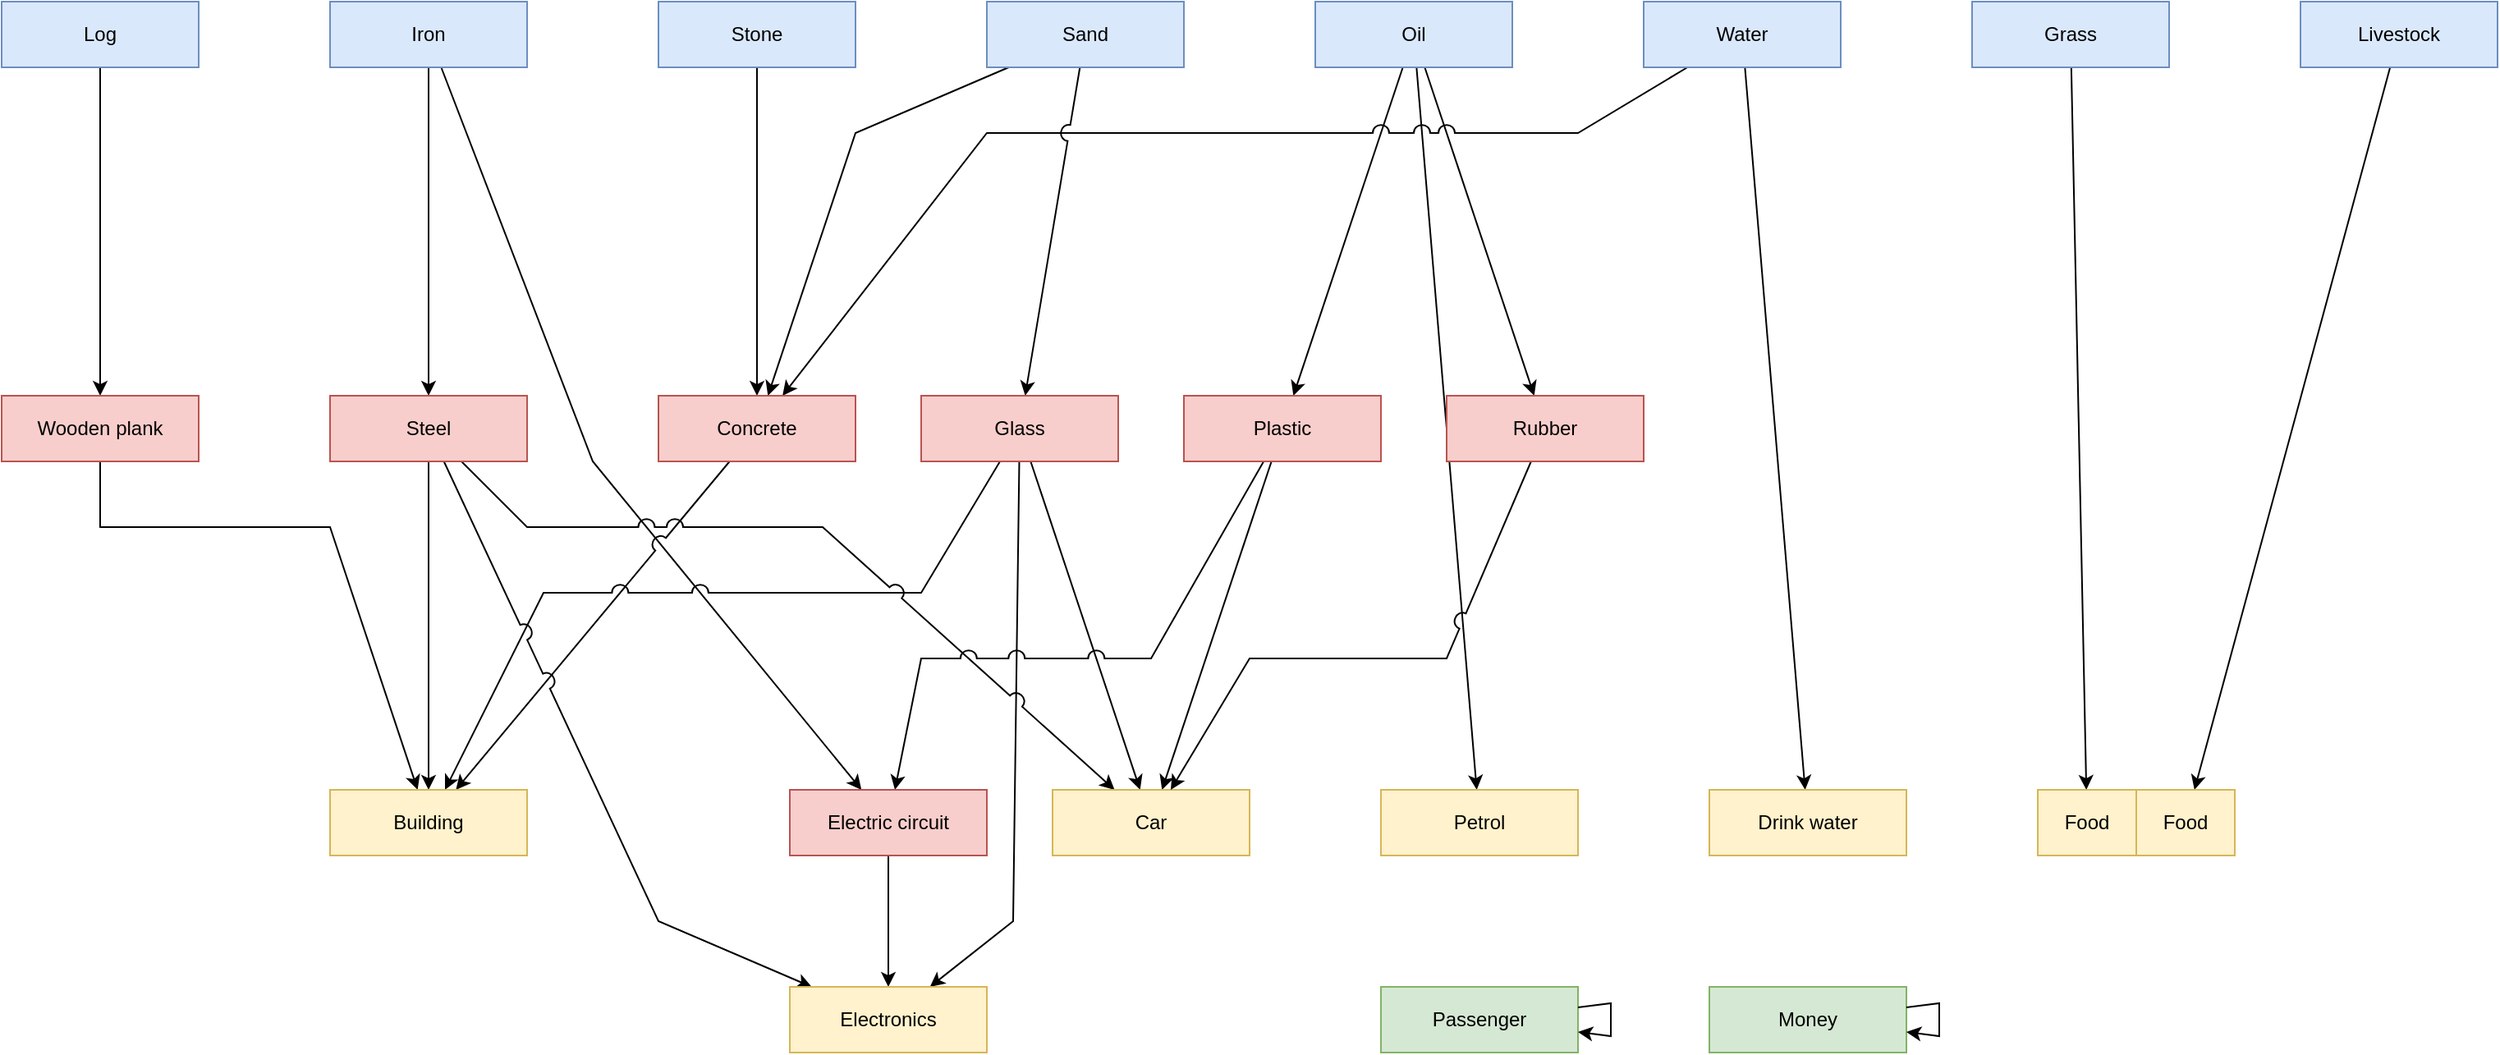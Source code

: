 <mxfile version="10.9.4" type="device"><diagram id="-HIejryvonHNUyVPfWuo" name="Page-1"><mxGraphModel dx="2826" dy="1264" grid="1" gridSize="10" guides="1" tooltips="1" connect="1" arrows="1" fold="1" page="0" pageScale="1" pageWidth="850" pageHeight="1100" math="0" shadow="0"><root><mxCell id="0"/><mxCell id="1" parent="0"/><mxCell id="nUF9AP1rCE_noLzsXdYI-16" style="edgeStyle=none;rounded=0;orthogonalLoop=1;jettySize=auto;html=1;jumpSize=10;" edge="1" parent="1" source="nUF9AP1rCE_noLzsXdYI-1" target="nUF9AP1rCE_noLzsXdYI-15"><mxGeometry relative="1" as="geometry"/></mxCell><mxCell id="nUF9AP1rCE_noLzsXdYI-1" value="Log" style="rounded=0;whiteSpace=wrap;html=1;fillColor=#dae8fc;strokeColor=#6c8ebf;" vertex="1" parent="1"><mxGeometry x="-280" y="280" width="120" height="40" as="geometry"/></mxCell><mxCell id="nUF9AP1rCE_noLzsXdYI-32" style="edgeStyle=none;rounded=0;jumpStyle=arc;jumpSize=10;orthogonalLoop=1;jettySize=auto;html=1;" edge="1" parent="1" source="nUF9AP1rCE_noLzsXdYI-2" target="nUF9AP1rCE_noLzsXdYI-31"><mxGeometry relative="1" as="geometry"/></mxCell><mxCell id="nUF9AP1rCE_noLzsXdYI-49" style="edgeStyle=none;rounded=0;jumpStyle=arc;jumpSize=10;orthogonalLoop=1;jettySize=auto;html=1;" edge="1" parent="1" source="nUF9AP1rCE_noLzsXdYI-2" target="nUF9AP1rCE_noLzsXdYI-41"><mxGeometry relative="1" as="geometry"><Array as="points"><mxPoint x="80" y="560"/></Array></mxGeometry></mxCell><mxCell id="nUF9AP1rCE_noLzsXdYI-2" value="Iron" style="rounded=0;whiteSpace=wrap;html=1;fillColor=#dae8fc;strokeColor=#6c8ebf;" vertex="1" parent="1"><mxGeometry x="-80" y="280" width="120" height="40" as="geometry"/></mxCell><mxCell id="nUF9AP1rCE_noLzsXdYI-25" style="edgeStyle=none;rounded=0;orthogonalLoop=1;jettySize=auto;html=1;jumpSize=10;" edge="1" parent="1" source="nUF9AP1rCE_noLzsXdYI-3" target="nUF9AP1rCE_noLzsXdYI-24"><mxGeometry relative="1" as="geometry"/></mxCell><mxCell id="nUF9AP1rCE_noLzsXdYI-3" value="Stone" style="rounded=0;whiteSpace=wrap;html=1;fillColor=#dae8fc;strokeColor=#6c8ebf;" vertex="1" parent="1"><mxGeometry x="120" y="280" width="120" height="40" as="geometry"/></mxCell><mxCell id="nUF9AP1rCE_noLzsXdYI-35" style="edgeStyle=none;rounded=0;jumpStyle=arc;jumpSize=10;orthogonalLoop=1;jettySize=auto;html=1;" edge="1" parent="1" source="nUF9AP1rCE_noLzsXdYI-4" target="nUF9AP1rCE_noLzsXdYI-33"><mxGeometry relative="1" as="geometry"><Array as="points"/></mxGeometry></mxCell><mxCell id="nUF9AP1rCE_noLzsXdYI-36" style="edgeStyle=none;rounded=0;jumpStyle=arc;jumpSize=10;orthogonalLoop=1;jettySize=auto;html=1;" edge="1" parent="1" source="nUF9AP1rCE_noLzsXdYI-4" target="nUF9AP1rCE_noLzsXdYI-34"><mxGeometry relative="1" as="geometry"><Array as="points"/></mxGeometry></mxCell><mxCell id="nUF9AP1rCE_noLzsXdYI-56" style="edgeStyle=none;rounded=0;jumpStyle=arc;jumpSize=10;orthogonalLoop=1;jettySize=auto;html=1;" edge="1" parent="1" source="nUF9AP1rCE_noLzsXdYI-4" target="nUF9AP1rCE_noLzsXdYI-54"><mxGeometry relative="1" as="geometry"/></mxCell><mxCell id="nUF9AP1rCE_noLzsXdYI-4" value="Oil" style="rounded=0;whiteSpace=wrap;html=1;fillColor=#dae8fc;strokeColor=#6c8ebf;" vertex="1" parent="1"><mxGeometry x="520" y="280" width="120" height="40" as="geometry"/></mxCell><mxCell id="nUF9AP1rCE_noLzsXdYI-20" style="edgeStyle=none;rounded=0;orthogonalLoop=1;jettySize=auto;html=1;jumpSize=10;" edge="1" parent="1" source="nUF9AP1rCE_noLzsXdYI-5" target="nUF9AP1rCE_noLzsXdYI-19"><mxGeometry relative="1" as="geometry"><Array as="points"/></mxGeometry></mxCell><mxCell id="nUF9AP1rCE_noLzsXdYI-26" style="edgeStyle=none;rounded=0;orthogonalLoop=1;jettySize=auto;html=1;jumpStyle=arc;jumpSize=10;" edge="1" parent="1" source="nUF9AP1rCE_noLzsXdYI-5" target="nUF9AP1rCE_noLzsXdYI-24"><mxGeometry relative="1" as="geometry"><Array as="points"><mxPoint x="680" y="360"/><mxPoint x="320" y="360"/></Array></mxGeometry></mxCell><mxCell id="nUF9AP1rCE_noLzsXdYI-5" value="Water" style="rounded=0;whiteSpace=wrap;html=1;fillColor=#dae8fc;strokeColor=#6c8ebf;" vertex="1" parent="1"><mxGeometry x="720" y="280" width="120" height="40" as="geometry"/></mxCell><mxCell id="nUF9AP1rCE_noLzsXdYI-27" style="edgeStyle=none;rounded=0;orthogonalLoop=1;jettySize=auto;html=1;jumpStyle=arc;jumpSize=10;" edge="1" parent="1" source="nUF9AP1rCE_noLzsXdYI-6" target="nUF9AP1rCE_noLzsXdYI-24"><mxGeometry relative="1" as="geometry"><Array as="points"><mxPoint x="240" y="360"/></Array></mxGeometry></mxCell><mxCell id="nUF9AP1rCE_noLzsXdYI-30" style="edgeStyle=none;rounded=0;orthogonalLoop=1;jettySize=auto;html=1;jumpSize=10;jumpStyle=arc;" edge="1" parent="1" source="nUF9AP1rCE_noLzsXdYI-6" target="nUF9AP1rCE_noLzsXdYI-28"><mxGeometry relative="1" as="geometry"/></mxCell><mxCell id="nUF9AP1rCE_noLzsXdYI-6" value="Sand" style="rounded=0;whiteSpace=wrap;html=1;fillColor=#dae8fc;strokeColor=#6c8ebf;" vertex="1" parent="1"><mxGeometry x="320" y="280" width="120" height="40" as="geometry"/></mxCell><mxCell id="nUF9AP1rCE_noLzsXdYI-17" style="edgeStyle=none;rounded=0;orthogonalLoop=1;jettySize=auto;html=1;jumpSize=10;" edge="1" parent="1" source="nUF9AP1rCE_noLzsXdYI-7" target="nUF9AP1rCE_noLzsXdYI-9"><mxGeometry relative="1" as="geometry"/></mxCell><mxCell id="nUF9AP1rCE_noLzsXdYI-7" value="Grass" style="rounded=0;whiteSpace=wrap;html=1;fillColor=#dae8fc;strokeColor=#6c8ebf;" vertex="1" parent="1"><mxGeometry x="920" y="280" width="120" height="40" as="geometry"/></mxCell><mxCell id="nUF9AP1rCE_noLzsXdYI-18" style="edgeStyle=none;rounded=0;orthogonalLoop=1;jettySize=auto;html=1;jumpSize=10;" edge="1" parent="1" source="nUF9AP1rCE_noLzsXdYI-8" target="nUF9AP1rCE_noLzsXdYI-12"><mxGeometry relative="1" as="geometry"/></mxCell><mxCell id="nUF9AP1rCE_noLzsXdYI-8" value="Livestock" style="rounded=0;whiteSpace=wrap;html=1;fillColor=#dae8fc;strokeColor=#6c8ebf;" vertex="1" parent="1"><mxGeometry x="1120" y="280" width="120" height="40" as="geometry"/></mxCell><mxCell id="nUF9AP1rCE_noLzsXdYI-9" value="Food" style="rounded=0;whiteSpace=wrap;html=1;fillColor=#fff2cc;strokeColor=#d6b656;" vertex="1" parent="1"><mxGeometry x="960" y="760" width="60" height="40" as="geometry"/></mxCell><mxCell id="nUF9AP1rCE_noLzsXdYI-12" value="Food" style="rounded=0;whiteSpace=wrap;html=1;fillColor=#fff2cc;strokeColor=#d6b656;" vertex="1" parent="1"><mxGeometry x="1020" y="760" width="60" height="40" as="geometry"/></mxCell><mxCell id="nUF9AP1rCE_noLzsXdYI-40" style="edgeStyle=none;rounded=0;jumpStyle=arc;jumpSize=10;orthogonalLoop=1;jettySize=auto;html=1;" edge="1" parent="1" source="nUF9AP1rCE_noLzsXdYI-15" target="nUF9AP1rCE_noLzsXdYI-37"><mxGeometry relative="1" as="geometry"><Array as="points"><mxPoint x="-220" y="600"/><mxPoint x="-80" y="600"/></Array></mxGeometry></mxCell><mxCell id="nUF9AP1rCE_noLzsXdYI-15" value="Wooden plank" style="rounded=0;whiteSpace=wrap;html=1;fillColor=#f8cecc;strokeColor=#b85450;" vertex="1" parent="1"><mxGeometry x="-280" y="520" width="120" height="40" as="geometry"/></mxCell><mxCell id="nUF9AP1rCE_noLzsXdYI-19" value="Drink water" style="rounded=0;whiteSpace=wrap;html=1;fillColor=#fff2cc;strokeColor=#d6b656;" vertex="1" parent="1"><mxGeometry x="760" y="760" width="120" height="40" as="geometry"/></mxCell><mxCell id="nUF9AP1rCE_noLzsXdYI-22" value="Passenger" style="rounded=0;whiteSpace=wrap;html=1;fillColor=#d5e8d4;strokeColor=#82b366;" vertex="1" parent="1"><mxGeometry x="560" y="880" width="120" height="40" as="geometry"/></mxCell><mxCell id="nUF9AP1rCE_noLzsXdYI-23" value="Money" style="rounded=0;whiteSpace=wrap;html=1;fillColor=#d5e8d4;strokeColor=#82b366;" vertex="1" parent="1"><mxGeometry x="760" y="880" width="120" height="40" as="geometry"/></mxCell><mxCell id="nUF9AP1rCE_noLzsXdYI-44" style="edgeStyle=none;rounded=0;jumpStyle=arc;jumpSize=10;orthogonalLoop=1;jettySize=auto;html=1;" edge="1" parent="1" source="nUF9AP1rCE_noLzsXdYI-24" target="nUF9AP1rCE_noLzsXdYI-37"><mxGeometry relative="1" as="geometry"/></mxCell><mxCell id="nUF9AP1rCE_noLzsXdYI-24" value="Concrete" style="rounded=0;whiteSpace=wrap;html=1;fillColor=#f8cecc;strokeColor=#b85450;" vertex="1" parent="1"><mxGeometry x="120" y="520" width="120" height="40" as="geometry"/></mxCell><mxCell id="nUF9AP1rCE_noLzsXdYI-39" style="edgeStyle=none;rounded=0;jumpStyle=arc;jumpSize=10;orthogonalLoop=1;jettySize=auto;html=1;" edge="1" parent="1" source="nUF9AP1rCE_noLzsXdYI-28" target="nUF9AP1rCE_noLzsXdYI-37"><mxGeometry relative="1" as="geometry"><Array as="points"><mxPoint x="280" y="640"/><mxPoint x="50" y="640"/></Array></mxGeometry></mxCell><mxCell id="nUF9AP1rCE_noLzsXdYI-52" style="edgeStyle=none;rounded=0;jumpStyle=arc;jumpSize=10;orthogonalLoop=1;jettySize=auto;html=1;" edge="1" parent="1" source="nUF9AP1rCE_noLzsXdYI-28" target="nUF9AP1rCE_noLzsXdYI-50"><mxGeometry relative="1" as="geometry"/></mxCell><mxCell id="nUF9AP1rCE_noLzsXdYI-57" style="edgeStyle=none;rounded=0;jumpStyle=arc;jumpSize=10;orthogonalLoop=1;jettySize=auto;html=1;" edge="1" parent="1" source="nUF9AP1rCE_noLzsXdYI-28" target="nUF9AP1rCE_noLzsXdYI-46"><mxGeometry relative="1" as="geometry"><Array as="points"><mxPoint x="336" y="840"/></Array></mxGeometry></mxCell><mxCell id="nUF9AP1rCE_noLzsXdYI-28" value="Glass" style="rounded=0;whiteSpace=wrap;html=1;fillColor=#f8cecc;strokeColor=#b85450;" vertex="1" parent="1"><mxGeometry x="280" y="520" width="120" height="40" as="geometry"/></mxCell><mxCell id="nUF9AP1rCE_noLzsXdYI-38" style="edgeStyle=none;rounded=0;jumpStyle=arc;jumpSize=10;orthogonalLoop=1;jettySize=auto;html=1;" edge="1" parent="1" source="nUF9AP1rCE_noLzsXdYI-31" target="nUF9AP1rCE_noLzsXdYI-37"><mxGeometry relative="1" as="geometry"/></mxCell><mxCell id="nUF9AP1rCE_noLzsXdYI-48" style="edgeStyle=none;rounded=0;jumpStyle=arc;jumpSize=10;orthogonalLoop=1;jettySize=auto;html=1;" edge="1" parent="1" source="nUF9AP1rCE_noLzsXdYI-31" target="nUF9AP1rCE_noLzsXdYI-46"><mxGeometry relative="1" as="geometry"><Array as="points"><mxPoint x="120" y="840"/></Array></mxGeometry></mxCell><mxCell id="nUF9AP1rCE_noLzsXdYI-51" style="edgeStyle=none;rounded=0;jumpStyle=arc;jumpSize=10;orthogonalLoop=1;jettySize=auto;html=1;" edge="1" parent="1" source="nUF9AP1rCE_noLzsXdYI-31" target="nUF9AP1rCE_noLzsXdYI-50"><mxGeometry relative="1" as="geometry"><Array as="points"><mxPoint x="40" y="600"/><mxPoint x="220" y="600"/></Array></mxGeometry></mxCell><mxCell id="nUF9AP1rCE_noLzsXdYI-31" value="Steel" style="rounded=0;whiteSpace=wrap;html=1;fillColor=#f8cecc;strokeColor=#b85450;" vertex="1" parent="1"><mxGeometry x="-80" y="520" width="120" height="40" as="geometry"/></mxCell><mxCell id="nUF9AP1rCE_noLzsXdYI-42" style="edgeStyle=none;rounded=0;jumpStyle=arc;jumpSize=10;orthogonalLoop=1;jettySize=auto;html=1;" edge="1" parent="1" source="nUF9AP1rCE_noLzsXdYI-33" target="nUF9AP1rCE_noLzsXdYI-41"><mxGeometry relative="1" as="geometry"><Array as="points"><mxPoint x="420" y="680"/><mxPoint x="280" y="680"/></Array></mxGeometry></mxCell><mxCell id="nUF9AP1rCE_noLzsXdYI-53" style="edgeStyle=none;rounded=0;jumpStyle=arc;jumpSize=10;orthogonalLoop=1;jettySize=auto;html=1;" edge="1" parent="1" source="nUF9AP1rCE_noLzsXdYI-33" target="nUF9AP1rCE_noLzsXdYI-50"><mxGeometry relative="1" as="geometry"/></mxCell><mxCell id="nUF9AP1rCE_noLzsXdYI-33" value="Plastic" style="rounded=0;whiteSpace=wrap;html=1;fillColor=#f8cecc;strokeColor=#b85450;" vertex="1" parent="1"><mxGeometry x="440" y="520" width="120" height="40" as="geometry"/></mxCell><mxCell id="nUF9AP1rCE_noLzsXdYI-34" value="Petrol" style="rounded=0;whiteSpace=wrap;html=1;fillColor=#fff2cc;strokeColor=#d6b656;" vertex="1" parent="1"><mxGeometry x="560" y="760" width="120" height="40" as="geometry"/></mxCell><mxCell id="nUF9AP1rCE_noLzsXdYI-37" value="Building" style="rounded=0;whiteSpace=wrap;html=1;fillColor=#fff2cc;strokeColor=#d6b656;" vertex="1" parent="1"><mxGeometry x="-80" y="760" width="120" height="40" as="geometry"/></mxCell><mxCell id="nUF9AP1rCE_noLzsXdYI-47" style="edgeStyle=none;rounded=0;jumpStyle=arc;jumpSize=10;orthogonalLoop=1;jettySize=auto;html=1;" edge="1" parent="1" source="nUF9AP1rCE_noLzsXdYI-41" target="nUF9AP1rCE_noLzsXdYI-46"><mxGeometry relative="1" as="geometry"/></mxCell><mxCell id="nUF9AP1rCE_noLzsXdYI-41" value="Electric circuit" style="rounded=0;whiteSpace=wrap;html=1;fillColor=#f8cecc;strokeColor=#b85450;" vertex="1" parent="1"><mxGeometry x="200" y="760" width="120" height="40" as="geometry"/></mxCell><mxCell id="nUF9AP1rCE_noLzsXdYI-46" value="Electronics" style="rounded=0;whiteSpace=wrap;html=1;fillColor=#fff2cc;strokeColor=#d6b656;" vertex="1" parent="1"><mxGeometry x="200" y="880" width="120" height="40" as="geometry"/></mxCell><mxCell id="nUF9AP1rCE_noLzsXdYI-50" value="Car" style="rounded=0;whiteSpace=wrap;html=1;fillColor=#fff2cc;strokeColor=#d6b656;" vertex="1" parent="1"><mxGeometry x="360" y="760" width="120" height="40" as="geometry"/></mxCell><mxCell id="nUF9AP1rCE_noLzsXdYI-55" style="edgeStyle=none;rounded=0;jumpStyle=arc;jumpSize=10;orthogonalLoop=1;jettySize=auto;html=1;" edge="1" parent="1" source="nUF9AP1rCE_noLzsXdYI-54" target="nUF9AP1rCE_noLzsXdYI-50"><mxGeometry relative="1" as="geometry"><Array as="points"><mxPoint x="600" y="680"/><mxPoint x="480" y="680"/></Array></mxGeometry></mxCell><mxCell id="nUF9AP1rCE_noLzsXdYI-54" value="Rubber" style="rounded=0;whiteSpace=wrap;html=1;fillColor=#f8cecc;strokeColor=#b85450;" vertex="1" parent="1"><mxGeometry x="600" y="520" width="120" height="40" as="geometry"/></mxCell><mxCell id="nUF9AP1rCE_noLzsXdYI-58" style="edgeStyle=none;rounded=0;jumpStyle=arc;jumpSize=10;orthogonalLoop=1;jettySize=auto;html=1;" edge="1" parent="1" source="nUF9AP1rCE_noLzsXdYI-22" target="nUF9AP1rCE_noLzsXdYI-22"><mxGeometry relative="1" as="geometry"/></mxCell><mxCell id="nUF9AP1rCE_noLzsXdYI-59" style="edgeStyle=none;rounded=0;jumpStyle=arc;jumpSize=10;orthogonalLoop=1;jettySize=auto;html=1;" edge="1" parent="1" source="nUF9AP1rCE_noLzsXdYI-23" target="nUF9AP1rCE_noLzsXdYI-23"><mxGeometry relative="1" as="geometry"/></mxCell></root></mxGraphModel></diagram></mxfile>